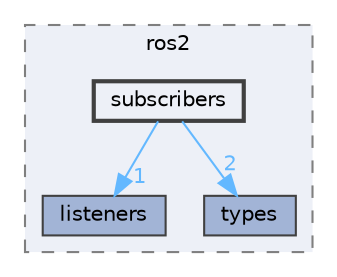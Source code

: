 digraph "subscribers"
{
 // INTERACTIVE_SVG=YES
 // LATEX_PDF_SIZE
  bgcolor="transparent";
  edge [fontname=Helvetica,fontsize=10,labelfontname=Helvetica,labelfontsize=10];
  node [fontname=Helvetica,fontsize=10,shape=box,height=0.2,width=0.4];
  compound=true
  subgraph clusterdir_087ce8304d10c4897e4acbeac1a6fcc8 {
    graph [ bgcolor="#edf0f7", pencolor="grey50", label="ros2", fontname=Helvetica,fontsize=10 style="filled,dashed", URL="dir_087ce8304d10c4897e4acbeac1a6fcc8.html",tooltip=""]
  dir_0db64db9ad9f5f4669df17e5e47c971b [label="listeners", fillcolor="#a2b4d6", color="grey25", style="filled", URL="dir_0db64db9ad9f5f4669df17e5e47c971b.html",tooltip=""];
  dir_4ea2d91c13d1361ac1a1dbc78466282d [label="types", fillcolor="#a2b4d6", color="grey25", style="filled", URL="dir_4ea2d91c13d1361ac1a1dbc78466282d.html",tooltip=""];
  dir_37fec08f03daa57e0d7b77a86e539548 [label="subscribers", fillcolor="#edf0f7", color="grey25", style="filled,bold", URL="dir_37fec08f03daa57e0d7b77a86e539548.html",tooltip=""];
  }
  dir_37fec08f03daa57e0d7b77a86e539548->dir_0db64db9ad9f5f4669df17e5e47c971b [headlabel="1", labeldistance=1.5 headhref="dir_000058_000022.html" href="dir_000058_000022.html" color="steelblue1" fontcolor="steelblue1"];
  dir_37fec08f03daa57e0d7b77a86e539548->dir_4ea2d91c13d1361ac1a1dbc78466282d [headlabel="2", labeldistance=1.5 headhref="dir_000058_000065.html" href="dir_000058_000065.html" color="steelblue1" fontcolor="steelblue1"];
}
